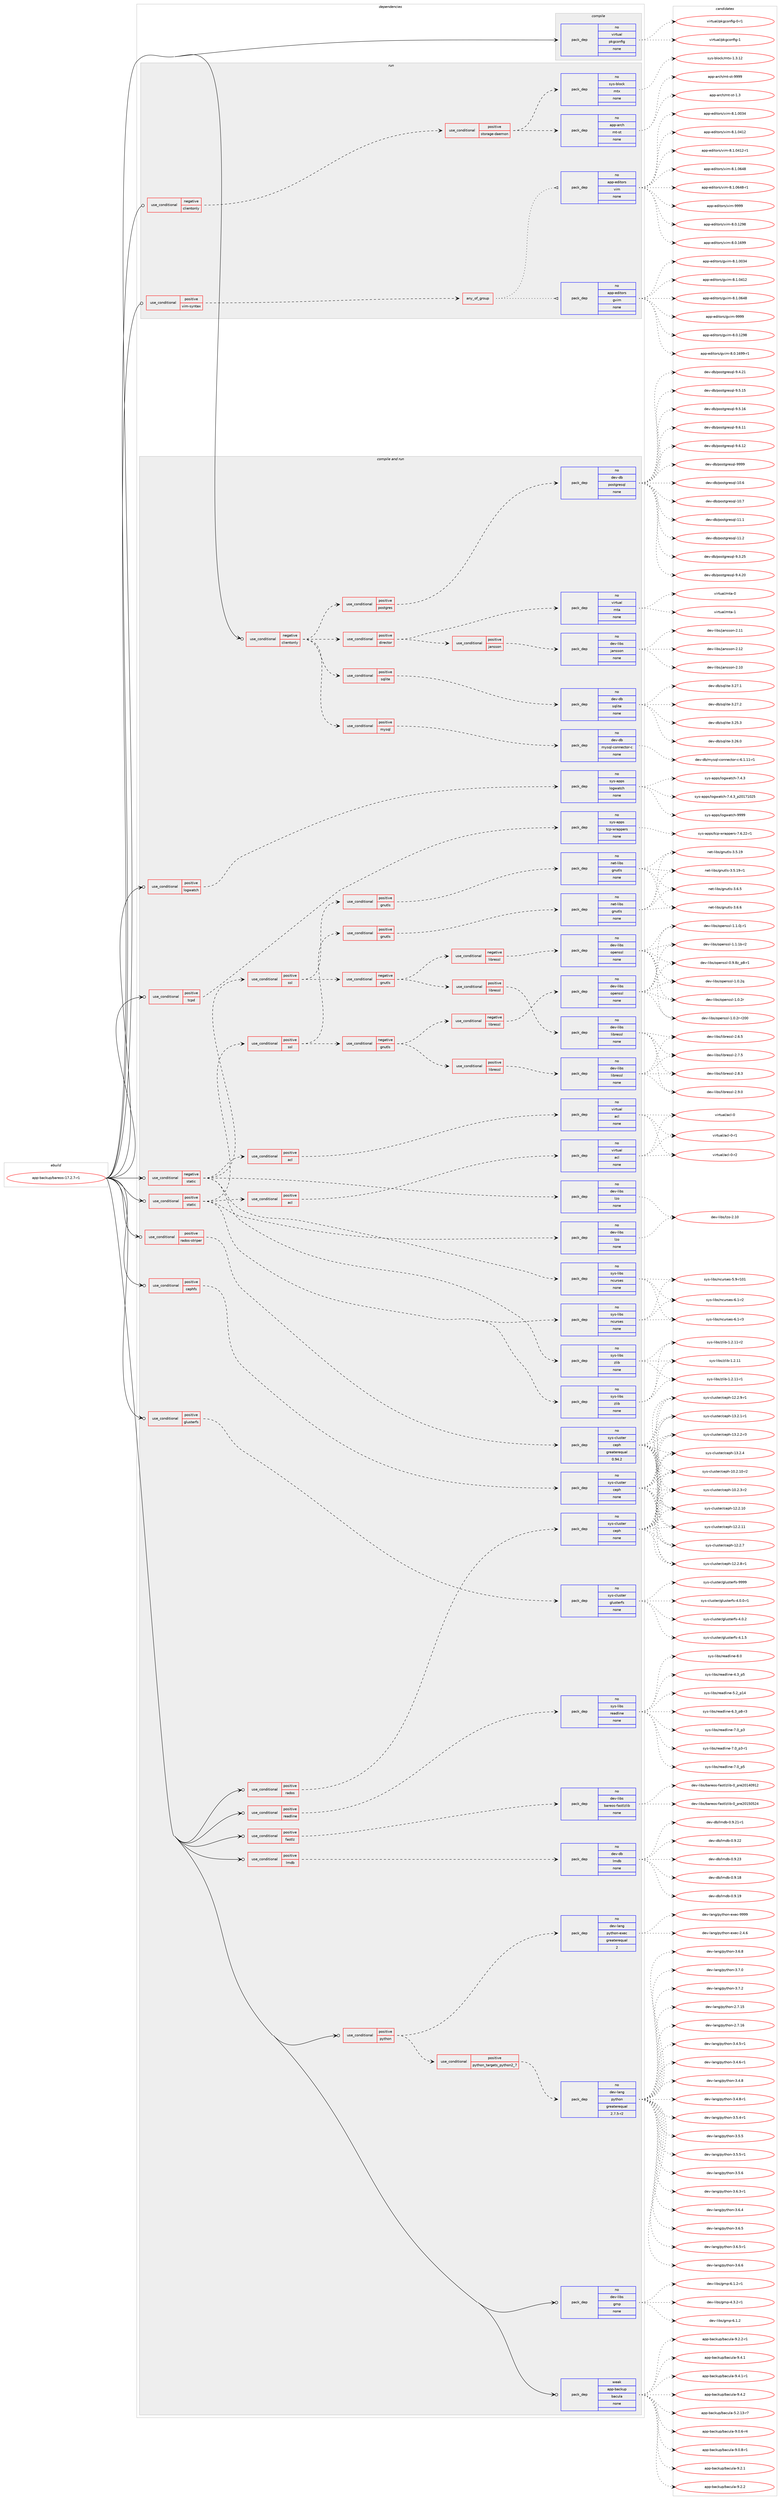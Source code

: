 digraph prolog {

# *************
# Graph options
# *************

newrank=true;
concentrate=true;
compound=true;
graph [rankdir=LR,fontname=Helvetica,fontsize=10,ranksep=1.5];#, ranksep=2.5, nodesep=0.2];
edge  [arrowhead=vee];
node  [fontname=Helvetica,fontsize=10];

# **********
# The ebuild
# **********

subgraph cluster_leftcol {
color=gray;
rank=same;
label=<<i>ebuild</i>>;
id [label="app-backup/bareos-17.2.7-r1", color=red, width=4, href="../app-backup/bareos-17.2.7-r1.svg"];
}

# ****************
# The dependencies
# ****************

subgraph cluster_midcol {
color=gray;
label=<<i>dependencies</i>>;
subgraph cluster_compile {
fillcolor="#eeeeee";
style=filled;
label=<<i>compile</i>>;
subgraph pack906180 {
dependency1273057 [label=<<TABLE BORDER="0" CELLBORDER="1" CELLSPACING="0" CELLPADDING="4" WIDTH="220"><TR><TD ROWSPAN="6" CELLPADDING="30">pack_dep</TD></TR><TR><TD WIDTH="110">no</TD></TR><TR><TD>virtual</TD></TR><TR><TD>pkgconfig</TD></TR><TR><TD>none</TD></TR><TR><TD></TD></TR></TABLE>>, shape=none, color=blue];
}
id:e -> dependency1273057:w [weight=20,style="solid",arrowhead="vee"];
}
subgraph cluster_compileandrun {
fillcolor="#eeeeee";
style=filled;
label=<<i>compile and run</i>>;
subgraph cond347107 {
dependency1273058 [label=<<TABLE BORDER="0" CELLBORDER="1" CELLSPACING="0" CELLPADDING="4"><TR><TD ROWSPAN="3" CELLPADDING="10">use_conditional</TD></TR><TR><TD>negative</TD></TR><TR><TD>clientonly</TD></TR></TABLE>>, shape=none, color=red];
subgraph cond347108 {
dependency1273059 [label=<<TABLE BORDER="0" CELLBORDER="1" CELLSPACING="0" CELLPADDING="4"><TR><TD ROWSPAN="3" CELLPADDING="10">use_conditional</TD></TR><TR><TD>positive</TD></TR><TR><TD>postgres</TD></TR></TABLE>>, shape=none, color=red];
subgraph pack906181 {
dependency1273060 [label=<<TABLE BORDER="0" CELLBORDER="1" CELLSPACING="0" CELLPADDING="4" WIDTH="220"><TR><TD ROWSPAN="6" CELLPADDING="30">pack_dep</TD></TR><TR><TD WIDTH="110">no</TD></TR><TR><TD>dev-db</TD></TR><TR><TD>postgresql</TD></TR><TR><TD>none</TD></TR><TR><TD></TD></TR></TABLE>>, shape=none, color=blue];
}
dependency1273059:e -> dependency1273060:w [weight=20,style="dashed",arrowhead="vee"];
}
dependency1273058:e -> dependency1273059:w [weight=20,style="dashed",arrowhead="vee"];
subgraph cond347109 {
dependency1273061 [label=<<TABLE BORDER="0" CELLBORDER="1" CELLSPACING="0" CELLPADDING="4"><TR><TD ROWSPAN="3" CELLPADDING="10">use_conditional</TD></TR><TR><TD>positive</TD></TR><TR><TD>mysql</TD></TR></TABLE>>, shape=none, color=red];
subgraph pack906182 {
dependency1273062 [label=<<TABLE BORDER="0" CELLBORDER="1" CELLSPACING="0" CELLPADDING="4" WIDTH="220"><TR><TD ROWSPAN="6" CELLPADDING="30">pack_dep</TD></TR><TR><TD WIDTH="110">no</TD></TR><TR><TD>dev-db</TD></TR><TR><TD>mysql-connector-c</TD></TR><TR><TD>none</TD></TR><TR><TD></TD></TR></TABLE>>, shape=none, color=blue];
}
dependency1273061:e -> dependency1273062:w [weight=20,style="dashed",arrowhead="vee"];
}
dependency1273058:e -> dependency1273061:w [weight=20,style="dashed",arrowhead="vee"];
subgraph cond347110 {
dependency1273063 [label=<<TABLE BORDER="0" CELLBORDER="1" CELLSPACING="0" CELLPADDING="4"><TR><TD ROWSPAN="3" CELLPADDING="10">use_conditional</TD></TR><TR><TD>positive</TD></TR><TR><TD>sqlite</TD></TR></TABLE>>, shape=none, color=red];
subgraph pack906183 {
dependency1273064 [label=<<TABLE BORDER="0" CELLBORDER="1" CELLSPACING="0" CELLPADDING="4" WIDTH="220"><TR><TD ROWSPAN="6" CELLPADDING="30">pack_dep</TD></TR><TR><TD WIDTH="110">no</TD></TR><TR><TD>dev-db</TD></TR><TR><TD>sqlite</TD></TR><TR><TD>none</TD></TR><TR><TD></TD></TR></TABLE>>, shape=none, color=blue];
}
dependency1273063:e -> dependency1273064:w [weight=20,style="dashed",arrowhead="vee"];
}
dependency1273058:e -> dependency1273063:w [weight=20,style="dashed",arrowhead="vee"];
subgraph cond347111 {
dependency1273065 [label=<<TABLE BORDER="0" CELLBORDER="1" CELLSPACING="0" CELLPADDING="4"><TR><TD ROWSPAN="3" CELLPADDING="10">use_conditional</TD></TR><TR><TD>positive</TD></TR><TR><TD>director</TD></TR></TABLE>>, shape=none, color=red];
subgraph pack906184 {
dependency1273066 [label=<<TABLE BORDER="0" CELLBORDER="1" CELLSPACING="0" CELLPADDING="4" WIDTH="220"><TR><TD ROWSPAN="6" CELLPADDING="30">pack_dep</TD></TR><TR><TD WIDTH="110">no</TD></TR><TR><TD>virtual</TD></TR><TR><TD>mta</TD></TR><TR><TD>none</TD></TR><TR><TD></TD></TR></TABLE>>, shape=none, color=blue];
}
dependency1273065:e -> dependency1273066:w [weight=20,style="dashed",arrowhead="vee"];
subgraph cond347112 {
dependency1273067 [label=<<TABLE BORDER="0" CELLBORDER="1" CELLSPACING="0" CELLPADDING="4"><TR><TD ROWSPAN="3" CELLPADDING="10">use_conditional</TD></TR><TR><TD>positive</TD></TR><TR><TD>jansson</TD></TR></TABLE>>, shape=none, color=red];
subgraph pack906185 {
dependency1273068 [label=<<TABLE BORDER="0" CELLBORDER="1" CELLSPACING="0" CELLPADDING="4" WIDTH="220"><TR><TD ROWSPAN="6" CELLPADDING="30">pack_dep</TD></TR><TR><TD WIDTH="110">no</TD></TR><TR><TD>dev-libs</TD></TR><TR><TD>jansson</TD></TR><TR><TD>none</TD></TR><TR><TD></TD></TR></TABLE>>, shape=none, color=blue];
}
dependency1273067:e -> dependency1273068:w [weight=20,style="dashed",arrowhead="vee"];
}
dependency1273065:e -> dependency1273067:w [weight=20,style="dashed",arrowhead="vee"];
}
dependency1273058:e -> dependency1273065:w [weight=20,style="dashed",arrowhead="vee"];
}
id:e -> dependency1273058:w [weight=20,style="solid",arrowhead="odotvee"];
subgraph cond347113 {
dependency1273069 [label=<<TABLE BORDER="0" CELLBORDER="1" CELLSPACING="0" CELLPADDING="4"><TR><TD ROWSPAN="3" CELLPADDING="10">use_conditional</TD></TR><TR><TD>negative</TD></TR><TR><TD>static</TD></TR></TABLE>>, shape=none, color=red];
subgraph cond347114 {
dependency1273070 [label=<<TABLE BORDER="0" CELLBORDER="1" CELLSPACING="0" CELLPADDING="4"><TR><TD ROWSPAN="3" CELLPADDING="10">use_conditional</TD></TR><TR><TD>positive</TD></TR><TR><TD>acl</TD></TR></TABLE>>, shape=none, color=red];
subgraph pack906186 {
dependency1273071 [label=<<TABLE BORDER="0" CELLBORDER="1" CELLSPACING="0" CELLPADDING="4" WIDTH="220"><TR><TD ROWSPAN="6" CELLPADDING="30">pack_dep</TD></TR><TR><TD WIDTH="110">no</TD></TR><TR><TD>virtual</TD></TR><TR><TD>acl</TD></TR><TR><TD>none</TD></TR><TR><TD></TD></TR></TABLE>>, shape=none, color=blue];
}
dependency1273070:e -> dependency1273071:w [weight=20,style="dashed",arrowhead="vee"];
}
dependency1273069:e -> dependency1273070:w [weight=20,style="dashed",arrowhead="vee"];
subgraph pack906187 {
dependency1273072 [label=<<TABLE BORDER="0" CELLBORDER="1" CELLSPACING="0" CELLPADDING="4" WIDTH="220"><TR><TD ROWSPAN="6" CELLPADDING="30">pack_dep</TD></TR><TR><TD WIDTH="110">no</TD></TR><TR><TD>dev-libs</TD></TR><TR><TD>lzo</TD></TR><TR><TD>none</TD></TR><TR><TD></TD></TR></TABLE>>, shape=none, color=blue];
}
dependency1273069:e -> dependency1273072:w [weight=20,style="dashed",arrowhead="vee"];
subgraph cond347115 {
dependency1273073 [label=<<TABLE BORDER="0" CELLBORDER="1" CELLSPACING="0" CELLPADDING="4"><TR><TD ROWSPAN="3" CELLPADDING="10">use_conditional</TD></TR><TR><TD>positive</TD></TR><TR><TD>ssl</TD></TR></TABLE>>, shape=none, color=red];
subgraph cond347116 {
dependency1273074 [label=<<TABLE BORDER="0" CELLBORDER="1" CELLSPACING="0" CELLPADDING="4"><TR><TD ROWSPAN="3" CELLPADDING="10">use_conditional</TD></TR><TR><TD>negative</TD></TR><TR><TD>gnutls</TD></TR></TABLE>>, shape=none, color=red];
subgraph cond347117 {
dependency1273075 [label=<<TABLE BORDER="0" CELLBORDER="1" CELLSPACING="0" CELLPADDING="4"><TR><TD ROWSPAN="3" CELLPADDING="10">use_conditional</TD></TR><TR><TD>negative</TD></TR><TR><TD>libressl</TD></TR></TABLE>>, shape=none, color=red];
subgraph pack906188 {
dependency1273076 [label=<<TABLE BORDER="0" CELLBORDER="1" CELLSPACING="0" CELLPADDING="4" WIDTH="220"><TR><TD ROWSPAN="6" CELLPADDING="30">pack_dep</TD></TR><TR><TD WIDTH="110">no</TD></TR><TR><TD>dev-libs</TD></TR><TR><TD>openssl</TD></TR><TR><TD>none</TD></TR><TR><TD></TD></TR></TABLE>>, shape=none, color=blue];
}
dependency1273075:e -> dependency1273076:w [weight=20,style="dashed",arrowhead="vee"];
}
dependency1273074:e -> dependency1273075:w [weight=20,style="dashed",arrowhead="vee"];
subgraph cond347118 {
dependency1273077 [label=<<TABLE BORDER="0" CELLBORDER="1" CELLSPACING="0" CELLPADDING="4"><TR><TD ROWSPAN="3" CELLPADDING="10">use_conditional</TD></TR><TR><TD>positive</TD></TR><TR><TD>libressl</TD></TR></TABLE>>, shape=none, color=red];
subgraph pack906189 {
dependency1273078 [label=<<TABLE BORDER="0" CELLBORDER="1" CELLSPACING="0" CELLPADDING="4" WIDTH="220"><TR><TD ROWSPAN="6" CELLPADDING="30">pack_dep</TD></TR><TR><TD WIDTH="110">no</TD></TR><TR><TD>dev-libs</TD></TR><TR><TD>libressl</TD></TR><TR><TD>none</TD></TR><TR><TD></TD></TR></TABLE>>, shape=none, color=blue];
}
dependency1273077:e -> dependency1273078:w [weight=20,style="dashed",arrowhead="vee"];
}
dependency1273074:e -> dependency1273077:w [weight=20,style="dashed",arrowhead="vee"];
}
dependency1273073:e -> dependency1273074:w [weight=20,style="dashed",arrowhead="vee"];
subgraph cond347119 {
dependency1273079 [label=<<TABLE BORDER="0" CELLBORDER="1" CELLSPACING="0" CELLPADDING="4"><TR><TD ROWSPAN="3" CELLPADDING="10">use_conditional</TD></TR><TR><TD>positive</TD></TR><TR><TD>gnutls</TD></TR></TABLE>>, shape=none, color=red];
subgraph pack906190 {
dependency1273080 [label=<<TABLE BORDER="0" CELLBORDER="1" CELLSPACING="0" CELLPADDING="4" WIDTH="220"><TR><TD ROWSPAN="6" CELLPADDING="30">pack_dep</TD></TR><TR><TD WIDTH="110">no</TD></TR><TR><TD>net-libs</TD></TR><TR><TD>gnutls</TD></TR><TR><TD>none</TD></TR><TR><TD></TD></TR></TABLE>>, shape=none, color=blue];
}
dependency1273079:e -> dependency1273080:w [weight=20,style="dashed",arrowhead="vee"];
}
dependency1273073:e -> dependency1273079:w [weight=20,style="dashed",arrowhead="vee"];
}
dependency1273069:e -> dependency1273073:w [weight=20,style="dashed",arrowhead="vee"];
subgraph pack906191 {
dependency1273081 [label=<<TABLE BORDER="0" CELLBORDER="1" CELLSPACING="0" CELLPADDING="4" WIDTH="220"><TR><TD ROWSPAN="6" CELLPADDING="30">pack_dep</TD></TR><TR><TD WIDTH="110">no</TD></TR><TR><TD>sys-libs</TD></TR><TR><TD>ncurses</TD></TR><TR><TD>none</TD></TR><TR><TD></TD></TR></TABLE>>, shape=none, color=blue];
}
dependency1273069:e -> dependency1273081:w [weight=20,style="dashed",arrowhead="vee"];
subgraph pack906192 {
dependency1273082 [label=<<TABLE BORDER="0" CELLBORDER="1" CELLSPACING="0" CELLPADDING="4" WIDTH="220"><TR><TD ROWSPAN="6" CELLPADDING="30">pack_dep</TD></TR><TR><TD WIDTH="110">no</TD></TR><TR><TD>sys-libs</TD></TR><TR><TD>zlib</TD></TR><TR><TD>none</TD></TR><TR><TD></TD></TR></TABLE>>, shape=none, color=blue];
}
dependency1273069:e -> dependency1273082:w [weight=20,style="dashed",arrowhead="vee"];
}
id:e -> dependency1273069:w [weight=20,style="solid",arrowhead="odotvee"];
subgraph cond347120 {
dependency1273083 [label=<<TABLE BORDER="0" CELLBORDER="1" CELLSPACING="0" CELLPADDING="4"><TR><TD ROWSPAN="3" CELLPADDING="10">use_conditional</TD></TR><TR><TD>positive</TD></TR><TR><TD>cephfs</TD></TR></TABLE>>, shape=none, color=red];
subgraph pack906193 {
dependency1273084 [label=<<TABLE BORDER="0" CELLBORDER="1" CELLSPACING="0" CELLPADDING="4" WIDTH="220"><TR><TD ROWSPAN="6" CELLPADDING="30">pack_dep</TD></TR><TR><TD WIDTH="110">no</TD></TR><TR><TD>sys-cluster</TD></TR><TR><TD>ceph</TD></TR><TR><TD>none</TD></TR><TR><TD></TD></TR></TABLE>>, shape=none, color=blue];
}
dependency1273083:e -> dependency1273084:w [weight=20,style="dashed",arrowhead="vee"];
}
id:e -> dependency1273083:w [weight=20,style="solid",arrowhead="odotvee"];
subgraph cond347121 {
dependency1273085 [label=<<TABLE BORDER="0" CELLBORDER="1" CELLSPACING="0" CELLPADDING="4"><TR><TD ROWSPAN="3" CELLPADDING="10">use_conditional</TD></TR><TR><TD>positive</TD></TR><TR><TD>fastlz</TD></TR></TABLE>>, shape=none, color=red];
subgraph pack906194 {
dependency1273086 [label=<<TABLE BORDER="0" CELLBORDER="1" CELLSPACING="0" CELLPADDING="4" WIDTH="220"><TR><TD ROWSPAN="6" CELLPADDING="30">pack_dep</TD></TR><TR><TD WIDTH="110">no</TD></TR><TR><TD>dev-libs</TD></TR><TR><TD>bareos-fastlzlib</TD></TR><TR><TD>none</TD></TR><TR><TD></TD></TR></TABLE>>, shape=none, color=blue];
}
dependency1273085:e -> dependency1273086:w [weight=20,style="dashed",arrowhead="vee"];
}
id:e -> dependency1273085:w [weight=20,style="solid",arrowhead="odotvee"];
subgraph cond347122 {
dependency1273087 [label=<<TABLE BORDER="0" CELLBORDER="1" CELLSPACING="0" CELLPADDING="4"><TR><TD ROWSPAN="3" CELLPADDING="10">use_conditional</TD></TR><TR><TD>positive</TD></TR><TR><TD>glusterfs</TD></TR></TABLE>>, shape=none, color=red];
subgraph pack906195 {
dependency1273088 [label=<<TABLE BORDER="0" CELLBORDER="1" CELLSPACING="0" CELLPADDING="4" WIDTH="220"><TR><TD ROWSPAN="6" CELLPADDING="30">pack_dep</TD></TR><TR><TD WIDTH="110">no</TD></TR><TR><TD>sys-cluster</TD></TR><TR><TD>glusterfs</TD></TR><TR><TD>none</TD></TR><TR><TD></TD></TR></TABLE>>, shape=none, color=blue];
}
dependency1273087:e -> dependency1273088:w [weight=20,style="dashed",arrowhead="vee"];
}
id:e -> dependency1273087:w [weight=20,style="solid",arrowhead="odotvee"];
subgraph cond347123 {
dependency1273089 [label=<<TABLE BORDER="0" CELLBORDER="1" CELLSPACING="0" CELLPADDING="4"><TR><TD ROWSPAN="3" CELLPADDING="10">use_conditional</TD></TR><TR><TD>positive</TD></TR><TR><TD>lmdb</TD></TR></TABLE>>, shape=none, color=red];
subgraph pack906196 {
dependency1273090 [label=<<TABLE BORDER="0" CELLBORDER="1" CELLSPACING="0" CELLPADDING="4" WIDTH="220"><TR><TD ROWSPAN="6" CELLPADDING="30">pack_dep</TD></TR><TR><TD WIDTH="110">no</TD></TR><TR><TD>dev-db</TD></TR><TR><TD>lmdb</TD></TR><TR><TD>none</TD></TR><TR><TD></TD></TR></TABLE>>, shape=none, color=blue];
}
dependency1273089:e -> dependency1273090:w [weight=20,style="dashed",arrowhead="vee"];
}
id:e -> dependency1273089:w [weight=20,style="solid",arrowhead="odotvee"];
subgraph cond347124 {
dependency1273091 [label=<<TABLE BORDER="0" CELLBORDER="1" CELLSPACING="0" CELLPADDING="4"><TR><TD ROWSPAN="3" CELLPADDING="10">use_conditional</TD></TR><TR><TD>positive</TD></TR><TR><TD>logwatch</TD></TR></TABLE>>, shape=none, color=red];
subgraph pack906197 {
dependency1273092 [label=<<TABLE BORDER="0" CELLBORDER="1" CELLSPACING="0" CELLPADDING="4" WIDTH="220"><TR><TD ROWSPAN="6" CELLPADDING="30">pack_dep</TD></TR><TR><TD WIDTH="110">no</TD></TR><TR><TD>sys-apps</TD></TR><TR><TD>logwatch</TD></TR><TR><TD>none</TD></TR><TR><TD></TD></TR></TABLE>>, shape=none, color=blue];
}
dependency1273091:e -> dependency1273092:w [weight=20,style="dashed",arrowhead="vee"];
}
id:e -> dependency1273091:w [weight=20,style="solid",arrowhead="odotvee"];
subgraph cond347125 {
dependency1273093 [label=<<TABLE BORDER="0" CELLBORDER="1" CELLSPACING="0" CELLPADDING="4"><TR><TD ROWSPAN="3" CELLPADDING="10">use_conditional</TD></TR><TR><TD>positive</TD></TR><TR><TD>python</TD></TR></TABLE>>, shape=none, color=red];
subgraph cond347126 {
dependency1273094 [label=<<TABLE BORDER="0" CELLBORDER="1" CELLSPACING="0" CELLPADDING="4"><TR><TD ROWSPAN="3" CELLPADDING="10">use_conditional</TD></TR><TR><TD>positive</TD></TR><TR><TD>python_targets_python2_7</TD></TR></TABLE>>, shape=none, color=red];
subgraph pack906198 {
dependency1273095 [label=<<TABLE BORDER="0" CELLBORDER="1" CELLSPACING="0" CELLPADDING="4" WIDTH="220"><TR><TD ROWSPAN="6" CELLPADDING="30">pack_dep</TD></TR><TR><TD WIDTH="110">no</TD></TR><TR><TD>dev-lang</TD></TR><TR><TD>python</TD></TR><TR><TD>greaterequal</TD></TR><TR><TD>2.7.5-r2</TD></TR></TABLE>>, shape=none, color=blue];
}
dependency1273094:e -> dependency1273095:w [weight=20,style="dashed",arrowhead="vee"];
}
dependency1273093:e -> dependency1273094:w [weight=20,style="dashed",arrowhead="vee"];
subgraph pack906199 {
dependency1273096 [label=<<TABLE BORDER="0" CELLBORDER="1" CELLSPACING="0" CELLPADDING="4" WIDTH="220"><TR><TD ROWSPAN="6" CELLPADDING="30">pack_dep</TD></TR><TR><TD WIDTH="110">no</TD></TR><TR><TD>dev-lang</TD></TR><TR><TD>python-exec</TD></TR><TR><TD>greaterequal</TD></TR><TR><TD>2</TD></TR></TABLE>>, shape=none, color=blue];
}
dependency1273093:e -> dependency1273096:w [weight=20,style="dashed",arrowhead="vee"];
}
id:e -> dependency1273093:w [weight=20,style="solid",arrowhead="odotvee"];
subgraph cond347127 {
dependency1273097 [label=<<TABLE BORDER="0" CELLBORDER="1" CELLSPACING="0" CELLPADDING="4"><TR><TD ROWSPAN="3" CELLPADDING="10">use_conditional</TD></TR><TR><TD>positive</TD></TR><TR><TD>rados</TD></TR></TABLE>>, shape=none, color=red];
subgraph pack906200 {
dependency1273098 [label=<<TABLE BORDER="0" CELLBORDER="1" CELLSPACING="0" CELLPADDING="4" WIDTH="220"><TR><TD ROWSPAN="6" CELLPADDING="30">pack_dep</TD></TR><TR><TD WIDTH="110">no</TD></TR><TR><TD>sys-cluster</TD></TR><TR><TD>ceph</TD></TR><TR><TD>none</TD></TR><TR><TD></TD></TR></TABLE>>, shape=none, color=blue];
}
dependency1273097:e -> dependency1273098:w [weight=20,style="dashed",arrowhead="vee"];
}
id:e -> dependency1273097:w [weight=20,style="solid",arrowhead="odotvee"];
subgraph cond347128 {
dependency1273099 [label=<<TABLE BORDER="0" CELLBORDER="1" CELLSPACING="0" CELLPADDING="4"><TR><TD ROWSPAN="3" CELLPADDING="10">use_conditional</TD></TR><TR><TD>positive</TD></TR><TR><TD>rados-striper</TD></TR></TABLE>>, shape=none, color=red];
subgraph pack906201 {
dependency1273100 [label=<<TABLE BORDER="0" CELLBORDER="1" CELLSPACING="0" CELLPADDING="4" WIDTH="220"><TR><TD ROWSPAN="6" CELLPADDING="30">pack_dep</TD></TR><TR><TD WIDTH="110">no</TD></TR><TR><TD>sys-cluster</TD></TR><TR><TD>ceph</TD></TR><TR><TD>greaterequal</TD></TR><TR><TD>0.94.2</TD></TR></TABLE>>, shape=none, color=blue];
}
dependency1273099:e -> dependency1273100:w [weight=20,style="dashed",arrowhead="vee"];
}
id:e -> dependency1273099:w [weight=20,style="solid",arrowhead="odotvee"];
subgraph cond347129 {
dependency1273101 [label=<<TABLE BORDER="0" CELLBORDER="1" CELLSPACING="0" CELLPADDING="4"><TR><TD ROWSPAN="3" CELLPADDING="10">use_conditional</TD></TR><TR><TD>positive</TD></TR><TR><TD>readline</TD></TR></TABLE>>, shape=none, color=red];
subgraph pack906202 {
dependency1273102 [label=<<TABLE BORDER="0" CELLBORDER="1" CELLSPACING="0" CELLPADDING="4" WIDTH="220"><TR><TD ROWSPAN="6" CELLPADDING="30">pack_dep</TD></TR><TR><TD WIDTH="110">no</TD></TR><TR><TD>sys-libs</TD></TR><TR><TD>readline</TD></TR><TR><TD>none</TD></TR><TR><TD></TD></TR></TABLE>>, shape=none, color=blue];
}
dependency1273101:e -> dependency1273102:w [weight=20,style="dashed",arrowhead="vee"];
}
id:e -> dependency1273101:w [weight=20,style="solid",arrowhead="odotvee"];
subgraph cond347130 {
dependency1273103 [label=<<TABLE BORDER="0" CELLBORDER="1" CELLSPACING="0" CELLPADDING="4"><TR><TD ROWSPAN="3" CELLPADDING="10">use_conditional</TD></TR><TR><TD>positive</TD></TR><TR><TD>static</TD></TR></TABLE>>, shape=none, color=red];
subgraph cond347131 {
dependency1273104 [label=<<TABLE BORDER="0" CELLBORDER="1" CELLSPACING="0" CELLPADDING="4"><TR><TD ROWSPAN="3" CELLPADDING="10">use_conditional</TD></TR><TR><TD>positive</TD></TR><TR><TD>acl</TD></TR></TABLE>>, shape=none, color=red];
subgraph pack906203 {
dependency1273105 [label=<<TABLE BORDER="0" CELLBORDER="1" CELLSPACING="0" CELLPADDING="4" WIDTH="220"><TR><TD ROWSPAN="6" CELLPADDING="30">pack_dep</TD></TR><TR><TD WIDTH="110">no</TD></TR><TR><TD>virtual</TD></TR><TR><TD>acl</TD></TR><TR><TD>none</TD></TR><TR><TD></TD></TR></TABLE>>, shape=none, color=blue];
}
dependency1273104:e -> dependency1273105:w [weight=20,style="dashed",arrowhead="vee"];
}
dependency1273103:e -> dependency1273104:w [weight=20,style="dashed",arrowhead="vee"];
subgraph pack906204 {
dependency1273106 [label=<<TABLE BORDER="0" CELLBORDER="1" CELLSPACING="0" CELLPADDING="4" WIDTH="220"><TR><TD ROWSPAN="6" CELLPADDING="30">pack_dep</TD></TR><TR><TD WIDTH="110">no</TD></TR><TR><TD>sys-libs</TD></TR><TR><TD>zlib</TD></TR><TR><TD>none</TD></TR><TR><TD></TD></TR></TABLE>>, shape=none, color=blue];
}
dependency1273103:e -> dependency1273106:w [weight=20,style="dashed",arrowhead="vee"];
subgraph pack906205 {
dependency1273107 [label=<<TABLE BORDER="0" CELLBORDER="1" CELLSPACING="0" CELLPADDING="4" WIDTH="220"><TR><TD ROWSPAN="6" CELLPADDING="30">pack_dep</TD></TR><TR><TD WIDTH="110">no</TD></TR><TR><TD>dev-libs</TD></TR><TR><TD>lzo</TD></TR><TR><TD>none</TD></TR><TR><TD></TD></TR></TABLE>>, shape=none, color=blue];
}
dependency1273103:e -> dependency1273107:w [weight=20,style="dashed",arrowhead="vee"];
subgraph pack906206 {
dependency1273108 [label=<<TABLE BORDER="0" CELLBORDER="1" CELLSPACING="0" CELLPADDING="4" WIDTH="220"><TR><TD ROWSPAN="6" CELLPADDING="30">pack_dep</TD></TR><TR><TD WIDTH="110">no</TD></TR><TR><TD>sys-libs</TD></TR><TR><TD>ncurses</TD></TR><TR><TD>none</TD></TR><TR><TD></TD></TR></TABLE>>, shape=none, color=blue];
}
dependency1273103:e -> dependency1273108:w [weight=20,style="dashed",arrowhead="vee"];
subgraph cond347132 {
dependency1273109 [label=<<TABLE BORDER="0" CELLBORDER="1" CELLSPACING="0" CELLPADDING="4"><TR><TD ROWSPAN="3" CELLPADDING="10">use_conditional</TD></TR><TR><TD>positive</TD></TR><TR><TD>ssl</TD></TR></TABLE>>, shape=none, color=red];
subgraph cond347133 {
dependency1273110 [label=<<TABLE BORDER="0" CELLBORDER="1" CELLSPACING="0" CELLPADDING="4"><TR><TD ROWSPAN="3" CELLPADDING="10">use_conditional</TD></TR><TR><TD>negative</TD></TR><TR><TD>gnutls</TD></TR></TABLE>>, shape=none, color=red];
subgraph cond347134 {
dependency1273111 [label=<<TABLE BORDER="0" CELLBORDER="1" CELLSPACING="0" CELLPADDING="4"><TR><TD ROWSPAN="3" CELLPADDING="10">use_conditional</TD></TR><TR><TD>negative</TD></TR><TR><TD>libressl</TD></TR></TABLE>>, shape=none, color=red];
subgraph pack906207 {
dependency1273112 [label=<<TABLE BORDER="0" CELLBORDER="1" CELLSPACING="0" CELLPADDING="4" WIDTH="220"><TR><TD ROWSPAN="6" CELLPADDING="30">pack_dep</TD></TR><TR><TD WIDTH="110">no</TD></TR><TR><TD>dev-libs</TD></TR><TR><TD>openssl</TD></TR><TR><TD>none</TD></TR><TR><TD></TD></TR></TABLE>>, shape=none, color=blue];
}
dependency1273111:e -> dependency1273112:w [weight=20,style="dashed",arrowhead="vee"];
}
dependency1273110:e -> dependency1273111:w [weight=20,style="dashed",arrowhead="vee"];
subgraph cond347135 {
dependency1273113 [label=<<TABLE BORDER="0" CELLBORDER="1" CELLSPACING="0" CELLPADDING="4"><TR><TD ROWSPAN="3" CELLPADDING="10">use_conditional</TD></TR><TR><TD>positive</TD></TR><TR><TD>libressl</TD></TR></TABLE>>, shape=none, color=red];
subgraph pack906208 {
dependency1273114 [label=<<TABLE BORDER="0" CELLBORDER="1" CELLSPACING="0" CELLPADDING="4" WIDTH="220"><TR><TD ROWSPAN="6" CELLPADDING="30">pack_dep</TD></TR><TR><TD WIDTH="110">no</TD></TR><TR><TD>dev-libs</TD></TR><TR><TD>libressl</TD></TR><TR><TD>none</TD></TR><TR><TD></TD></TR></TABLE>>, shape=none, color=blue];
}
dependency1273113:e -> dependency1273114:w [weight=20,style="dashed",arrowhead="vee"];
}
dependency1273110:e -> dependency1273113:w [weight=20,style="dashed",arrowhead="vee"];
}
dependency1273109:e -> dependency1273110:w [weight=20,style="dashed",arrowhead="vee"];
subgraph cond347136 {
dependency1273115 [label=<<TABLE BORDER="0" CELLBORDER="1" CELLSPACING="0" CELLPADDING="4"><TR><TD ROWSPAN="3" CELLPADDING="10">use_conditional</TD></TR><TR><TD>positive</TD></TR><TR><TD>gnutls</TD></TR></TABLE>>, shape=none, color=red];
subgraph pack906209 {
dependency1273116 [label=<<TABLE BORDER="0" CELLBORDER="1" CELLSPACING="0" CELLPADDING="4" WIDTH="220"><TR><TD ROWSPAN="6" CELLPADDING="30">pack_dep</TD></TR><TR><TD WIDTH="110">no</TD></TR><TR><TD>net-libs</TD></TR><TR><TD>gnutls</TD></TR><TR><TD>none</TD></TR><TR><TD></TD></TR></TABLE>>, shape=none, color=blue];
}
dependency1273115:e -> dependency1273116:w [weight=20,style="dashed",arrowhead="vee"];
}
dependency1273109:e -> dependency1273115:w [weight=20,style="dashed",arrowhead="vee"];
}
dependency1273103:e -> dependency1273109:w [weight=20,style="dashed",arrowhead="vee"];
}
id:e -> dependency1273103:w [weight=20,style="solid",arrowhead="odotvee"];
subgraph cond347137 {
dependency1273117 [label=<<TABLE BORDER="0" CELLBORDER="1" CELLSPACING="0" CELLPADDING="4"><TR><TD ROWSPAN="3" CELLPADDING="10">use_conditional</TD></TR><TR><TD>positive</TD></TR><TR><TD>tcpd</TD></TR></TABLE>>, shape=none, color=red];
subgraph pack906210 {
dependency1273118 [label=<<TABLE BORDER="0" CELLBORDER="1" CELLSPACING="0" CELLPADDING="4" WIDTH="220"><TR><TD ROWSPAN="6" CELLPADDING="30">pack_dep</TD></TR><TR><TD WIDTH="110">no</TD></TR><TR><TD>sys-apps</TD></TR><TR><TD>tcp-wrappers</TD></TR><TR><TD>none</TD></TR><TR><TD></TD></TR></TABLE>>, shape=none, color=blue];
}
dependency1273117:e -> dependency1273118:w [weight=20,style="dashed",arrowhead="vee"];
}
id:e -> dependency1273117:w [weight=20,style="solid",arrowhead="odotvee"];
subgraph pack906211 {
dependency1273119 [label=<<TABLE BORDER="0" CELLBORDER="1" CELLSPACING="0" CELLPADDING="4" WIDTH="220"><TR><TD ROWSPAN="6" CELLPADDING="30">pack_dep</TD></TR><TR><TD WIDTH="110">no</TD></TR><TR><TD>dev-libs</TD></TR><TR><TD>gmp</TD></TR><TR><TD>none</TD></TR><TR><TD></TD></TR></TABLE>>, shape=none, color=blue];
}
id:e -> dependency1273119:w [weight=20,style="solid",arrowhead="odotvee"];
subgraph pack906212 {
dependency1273120 [label=<<TABLE BORDER="0" CELLBORDER="1" CELLSPACING="0" CELLPADDING="4" WIDTH="220"><TR><TD ROWSPAN="6" CELLPADDING="30">pack_dep</TD></TR><TR><TD WIDTH="110">weak</TD></TR><TR><TD>app-backup</TD></TR><TR><TD>bacula</TD></TR><TR><TD>none</TD></TR><TR><TD></TD></TR></TABLE>>, shape=none, color=blue];
}
id:e -> dependency1273120:w [weight=20,style="solid",arrowhead="odotvee"];
}
subgraph cluster_run {
fillcolor="#eeeeee";
style=filled;
label=<<i>run</i>>;
subgraph cond347138 {
dependency1273121 [label=<<TABLE BORDER="0" CELLBORDER="1" CELLSPACING="0" CELLPADDING="4"><TR><TD ROWSPAN="3" CELLPADDING="10">use_conditional</TD></TR><TR><TD>negative</TD></TR><TR><TD>clientonly</TD></TR></TABLE>>, shape=none, color=red];
subgraph cond347139 {
dependency1273122 [label=<<TABLE BORDER="0" CELLBORDER="1" CELLSPACING="0" CELLPADDING="4"><TR><TD ROWSPAN="3" CELLPADDING="10">use_conditional</TD></TR><TR><TD>positive</TD></TR><TR><TD>storage-daemon</TD></TR></TABLE>>, shape=none, color=red];
subgraph pack906213 {
dependency1273123 [label=<<TABLE BORDER="0" CELLBORDER="1" CELLSPACING="0" CELLPADDING="4" WIDTH="220"><TR><TD ROWSPAN="6" CELLPADDING="30">pack_dep</TD></TR><TR><TD WIDTH="110">no</TD></TR><TR><TD>sys-block</TD></TR><TR><TD>mtx</TD></TR><TR><TD>none</TD></TR><TR><TD></TD></TR></TABLE>>, shape=none, color=blue];
}
dependency1273122:e -> dependency1273123:w [weight=20,style="dashed",arrowhead="vee"];
subgraph pack906214 {
dependency1273124 [label=<<TABLE BORDER="0" CELLBORDER="1" CELLSPACING="0" CELLPADDING="4" WIDTH="220"><TR><TD ROWSPAN="6" CELLPADDING="30">pack_dep</TD></TR><TR><TD WIDTH="110">no</TD></TR><TR><TD>app-arch</TD></TR><TR><TD>mt-st</TD></TR><TR><TD>none</TD></TR><TR><TD></TD></TR></TABLE>>, shape=none, color=blue];
}
dependency1273122:e -> dependency1273124:w [weight=20,style="dashed",arrowhead="vee"];
}
dependency1273121:e -> dependency1273122:w [weight=20,style="dashed",arrowhead="vee"];
}
id:e -> dependency1273121:w [weight=20,style="solid",arrowhead="odot"];
subgraph cond347140 {
dependency1273125 [label=<<TABLE BORDER="0" CELLBORDER="1" CELLSPACING="0" CELLPADDING="4"><TR><TD ROWSPAN="3" CELLPADDING="10">use_conditional</TD></TR><TR><TD>positive</TD></TR><TR><TD>vim-syntax</TD></TR></TABLE>>, shape=none, color=red];
subgraph any19249 {
dependency1273126 [label=<<TABLE BORDER="0" CELLBORDER="1" CELLSPACING="0" CELLPADDING="4"><TR><TD CELLPADDING="10">any_of_group</TD></TR></TABLE>>, shape=none, color=red];subgraph pack906215 {
dependency1273127 [label=<<TABLE BORDER="0" CELLBORDER="1" CELLSPACING="0" CELLPADDING="4" WIDTH="220"><TR><TD ROWSPAN="6" CELLPADDING="30">pack_dep</TD></TR><TR><TD WIDTH="110">no</TD></TR><TR><TD>app-editors</TD></TR><TR><TD>vim</TD></TR><TR><TD>none</TD></TR><TR><TD></TD></TR></TABLE>>, shape=none, color=blue];
}
dependency1273126:e -> dependency1273127:w [weight=20,style="dotted",arrowhead="oinv"];
subgraph pack906216 {
dependency1273128 [label=<<TABLE BORDER="0" CELLBORDER="1" CELLSPACING="0" CELLPADDING="4" WIDTH="220"><TR><TD ROWSPAN="6" CELLPADDING="30">pack_dep</TD></TR><TR><TD WIDTH="110">no</TD></TR><TR><TD>app-editors</TD></TR><TR><TD>gvim</TD></TR><TR><TD>none</TD></TR><TR><TD></TD></TR></TABLE>>, shape=none, color=blue];
}
dependency1273126:e -> dependency1273128:w [weight=20,style="dotted",arrowhead="oinv"];
}
dependency1273125:e -> dependency1273126:w [weight=20,style="dashed",arrowhead="vee"];
}
id:e -> dependency1273125:w [weight=20,style="solid",arrowhead="odot"];
}
}

# **************
# The candidates
# **************

subgraph cluster_choices {
rank=same;
color=gray;
label=<<i>candidates</i>>;

subgraph choice906180 {
color=black;
nodesep=1;
choice11810511411611797108471121071039911111010210510345484511449 [label="virtual/pkgconfig-0-r1", color=red, width=4,href="../virtual/pkgconfig-0-r1.svg"];
choice1181051141161179710847112107103991111101021051034549 [label="virtual/pkgconfig-1", color=red, width=4,href="../virtual/pkgconfig-1.svg"];
dependency1273057:e -> choice11810511411611797108471121071039911111010210510345484511449:w [style=dotted,weight="100"];
dependency1273057:e -> choice1181051141161179710847112107103991111101021051034549:w [style=dotted,weight="100"];
}
subgraph choice906181 {
color=black;
nodesep=1;
choice1001011184510098471121111151161031141011151131084549484654 [label="dev-db/postgresql-10.6", color=red, width=4,href="../dev-db/postgresql-10.6.svg"];
choice1001011184510098471121111151161031141011151131084549484655 [label="dev-db/postgresql-10.7", color=red, width=4,href="../dev-db/postgresql-10.7.svg"];
choice1001011184510098471121111151161031141011151131084549494649 [label="dev-db/postgresql-11.1", color=red, width=4,href="../dev-db/postgresql-11.1.svg"];
choice1001011184510098471121111151161031141011151131084549494650 [label="dev-db/postgresql-11.2", color=red, width=4,href="../dev-db/postgresql-11.2.svg"];
choice10010111845100984711211111511610311410111511310845574651465053 [label="dev-db/postgresql-9.3.25", color=red, width=4,href="../dev-db/postgresql-9.3.25.svg"];
choice10010111845100984711211111511610311410111511310845574652465048 [label="dev-db/postgresql-9.4.20", color=red, width=4,href="../dev-db/postgresql-9.4.20.svg"];
choice10010111845100984711211111511610311410111511310845574652465049 [label="dev-db/postgresql-9.4.21", color=red, width=4,href="../dev-db/postgresql-9.4.21.svg"];
choice10010111845100984711211111511610311410111511310845574653464953 [label="dev-db/postgresql-9.5.15", color=red, width=4,href="../dev-db/postgresql-9.5.15.svg"];
choice10010111845100984711211111511610311410111511310845574653464954 [label="dev-db/postgresql-9.5.16", color=red, width=4,href="../dev-db/postgresql-9.5.16.svg"];
choice10010111845100984711211111511610311410111511310845574654464949 [label="dev-db/postgresql-9.6.11", color=red, width=4,href="../dev-db/postgresql-9.6.11.svg"];
choice10010111845100984711211111511610311410111511310845574654464950 [label="dev-db/postgresql-9.6.12", color=red, width=4,href="../dev-db/postgresql-9.6.12.svg"];
choice1001011184510098471121111151161031141011151131084557575757 [label="dev-db/postgresql-9999", color=red, width=4,href="../dev-db/postgresql-9999.svg"];
dependency1273060:e -> choice1001011184510098471121111151161031141011151131084549484654:w [style=dotted,weight="100"];
dependency1273060:e -> choice1001011184510098471121111151161031141011151131084549484655:w [style=dotted,weight="100"];
dependency1273060:e -> choice1001011184510098471121111151161031141011151131084549494649:w [style=dotted,weight="100"];
dependency1273060:e -> choice1001011184510098471121111151161031141011151131084549494650:w [style=dotted,weight="100"];
dependency1273060:e -> choice10010111845100984711211111511610311410111511310845574651465053:w [style=dotted,weight="100"];
dependency1273060:e -> choice10010111845100984711211111511610311410111511310845574652465048:w [style=dotted,weight="100"];
dependency1273060:e -> choice10010111845100984711211111511610311410111511310845574652465049:w [style=dotted,weight="100"];
dependency1273060:e -> choice10010111845100984711211111511610311410111511310845574653464953:w [style=dotted,weight="100"];
dependency1273060:e -> choice10010111845100984711211111511610311410111511310845574653464954:w [style=dotted,weight="100"];
dependency1273060:e -> choice10010111845100984711211111511610311410111511310845574654464949:w [style=dotted,weight="100"];
dependency1273060:e -> choice10010111845100984711211111511610311410111511310845574654464950:w [style=dotted,weight="100"];
dependency1273060:e -> choice1001011184510098471121111151161031141011151131084557575757:w [style=dotted,weight="100"];
}
subgraph choice906182 {
color=black;
nodesep=1;
choice1001011184510098471091211151131084599111110110101991161111144599455446494649494511449 [label="dev-db/mysql-connector-c-6.1.11-r1", color=red, width=4,href="../dev-db/mysql-connector-c-6.1.11-r1.svg"];
dependency1273062:e -> choice1001011184510098471091211151131084599111110110101991161111144599455446494649494511449:w [style=dotted,weight="100"];
}
subgraph choice906183 {
color=black;
nodesep=1;
choice10010111845100984711511310810511610145514650534651 [label="dev-db/sqlite-3.25.3", color=red, width=4,href="../dev-db/sqlite-3.25.3.svg"];
choice10010111845100984711511310810511610145514650544648 [label="dev-db/sqlite-3.26.0", color=red, width=4,href="../dev-db/sqlite-3.26.0.svg"];
choice10010111845100984711511310810511610145514650554649 [label="dev-db/sqlite-3.27.1", color=red, width=4,href="../dev-db/sqlite-3.27.1.svg"];
choice10010111845100984711511310810511610145514650554650 [label="dev-db/sqlite-3.27.2", color=red, width=4,href="../dev-db/sqlite-3.27.2.svg"];
dependency1273064:e -> choice10010111845100984711511310810511610145514650534651:w [style=dotted,weight="100"];
dependency1273064:e -> choice10010111845100984711511310810511610145514650544648:w [style=dotted,weight="100"];
dependency1273064:e -> choice10010111845100984711511310810511610145514650554649:w [style=dotted,weight="100"];
dependency1273064:e -> choice10010111845100984711511310810511610145514650554650:w [style=dotted,weight="100"];
}
subgraph choice906184 {
color=black;
nodesep=1;
choice1181051141161179710847109116974548 [label="virtual/mta-0", color=red, width=4,href="../virtual/mta-0.svg"];
choice1181051141161179710847109116974549 [label="virtual/mta-1", color=red, width=4,href="../virtual/mta-1.svg"];
dependency1273066:e -> choice1181051141161179710847109116974548:w [style=dotted,weight="100"];
dependency1273066:e -> choice1181051141161179710847109116974549:w [style=dotted,weight="100"];
}
subgraph choice906185 {
color=black;
nodesep=1;
choice100101118451081059811547106971101151151111104550464948 [label="dev-libs/jansson-2.10", color=red, width=4,href="../dev-libs/jansson-2.10.svg"];
choice100101118451081059811547106971101151151111104550464949 [label="dev-libs/jansson-2.11", color=red, width=4,href="../dev-libs/jansson-2.11.svg"];
choice100101118451081059811547106971101151151111104550464950 [label="dev-libs/jansson-2.12", color=red, width=4,href="../dev-libs/jansson-2.12.svg"];
dependency1273068:e -> choice100101118451081059811547106971101151151111104550464948:w [style=dotted,weight="100"];
dependency1273068:e -> choice100101118451081059811547106971101151151111104550464949:w [style=dotted,weight="100"];
dependency1273068:e -> choice100101118451081059811547106971101151151111104550464950:w [style=dotted,weight="100"];
}
subgraph choice906186 {
color=black;
nodesep=1;
choice118105114116117971084797991084548 [label="virtual/acl-0", color=red, width=4,href="../virtual/acl-0.svg"];
choice1181051141161179710847979910845484511449 [label="virtual/acl-0-r1", color=red, width=4,href="../virtual/acl-0-r1.svg"];
choice1181051141161179710847979910845484511450 [label="virtual/acl-0-r2", color=red, width=4,href="../virtual/acl-0-r2.svg"];
dependency1273071:e -> choice118105114116117971084797991084548:w [style=dotted,weight="100"];
dependency1273071:e -> choice1181051141161179710847979910845484511449:w [style=dotted,weight="100"];
dependency1273071:e -> choice1181051141161179710847979910845484511450:w [style=dotted,weight="100"];
}
subgraph choice906187 {
color=black;
nodesep=1;
choice1001011184510810598115471081221114550464948 [label="dev-libs/lzo-2.10", color=red, width=4,href="../dev-libs/lzo-2.10.svg"];
dependency1273072:e -> choice1001011184510810598115471081221114550464948:w [style=dotted,weight="100"];
}
subgraph choice906188 {
color=black;
nodesep=1;
choice10010111845108105981154711111210111011511510845484657465612295112564511449 [label="dev-libs/openssl-0.9.8z_p8-r1", color=red, width=4,href="../dev-libs/openssl-0.9.8z_p8-r1.svg"];
choice100101118451081059811547111112101110115115108454946484650113 [label="dev-libs/openssl-1.0.2q", color=red, width=4,href="../dev-libs/openssl-1.0.2q.svg"];
choice100101118451081059811547111112101110115115108454946484650114 [label="dev-libs/openssl-1.0.2r", color=red, width=4,href="../dev-libs/openssl-1.0.2r.svg"];
choice10010111845108105981154711111210111011511510845494648465011445114504848 [label="dev-libs/openssl-1.0.2r-r200", color=red, width=4,href="../dev-libs/openssl-1.0.2r-r200.svg"];
choice1001011184510810598115471111121011101151151084549464946481064511449 [label="dev-libs/openssl-1.1.0j-r1", color=red, width=4,href="../dev-libs/openssl-1.1.0j-r1.svg"];
choice100101118451081059811547111112101110115115108454946494649984511450 [label="dev-libs/openssl-1.1.1b-r2", color=red, width=4,href="../dev-libs/openssl-1.1.1b-r2.svg"];
dependency1273076:e -> choice10010111845108105981154711111210111011511510845484657465612295112564511449:w [style=dotted,weight="100"];
dependency1273076:e -> choice100101118451081059811547111112101110115115108454946484650113:w [style=dotted,weight="100"];
dependency1273076:e -> choice100101118451081059811547111112101110115115108454946484650114:w [style=dotted,weight="100"];
dependency1273076:e -> choice10010111845108105981154711111210111011511510845494648465011445114504848:w [style=dotted,weight="100"];
dependency1273076:e -> choice1001011184510810598115471111121011101151151084549464946481064511449:w [style=dotted,weight="100"];
dependency1273076:e -> choice100101118451081059811547111112101110115115108454946494649984511450:w [style=dotted,weight="100"];
}
subgraph choice906189 {
color=black;
nodesep=1;
choice10010111845108105981154710810598114101115115108455046544653 [label="dev-libs/libressl-2.6.5", color=red, width=4,href="../dev-libs/libressl-2.6.5.svg"];
choice10010111845108105981154710810598114101115115108455046554653 [label="dev-libs/libressl-2.7.5", color=red, width=4,href="../dev-libs/libressl-2.7.5.svg"];
choice10010111845108105981154710810598114101115115108455046564651 [label="dev-libs/libressl-2.8.3", color=red, width=4,href="../dev-libs/libressl-2.8.3.svg"];
choice10010111845108105981154710810598114101115115108455046574648 [label="dev-libs/libressl-2.9.0", color=red, width=4,href="../dev-libs/libressl-2.9.0.svg"];
dependency1273078:e -> choice10010111845108105981154710810598114101115115108455046544653:w [style=dotted,weight="100"];
dependency1273078:e -> choice10010111845108105981154710810598114101115115108455046554653:w [style=dotted,weight="100"];
dependency1273078:e -> choice10010111845108105981154710810598114101115115108455046564651:w [style=dotted,weight="100"];
dependency1273078:e -> choice10010111845108105981154710810598114101115115108455046574648:w [style=dotted,weight="100"];
}
subgraph choice906190 {
color=black;
nodesep=1;
choice11010111645108105981154710311011711610811545514653464957 [label="net-libs/gnutls-3.5.19", color=red, width=4,href="../net-libs/gnutls-3.5.19.svg"];
choice110101116451081059811547103110117116108115455146534649574511449 [label="net-libs/gnutls-3.5.19-r1", color=red, width=4,href="../net-libs/gnutls-3.5.19-r1.svg"];
choice110101116451081059811547103110117116108115455146544653 [label="net-libs/gnutls-3.6.5", color=red, width=4,href="../net-libs/gnutls-3.6.5.svg"];
choice110101116451081059811547103110117116108115455146544654 [label="net-libs/gnutls-3.6.6", color=red, width=4,href="../net-libs/gnutls-3.6.6.svg"];
dependency1273080:e -> choice11010111645108105981154710311011711610811545514653464957:w [style=dotted,weight="100"];
dependency1273080:e -> choice110101116451081059811547103110117116108115455146534649574511449:w [style=dotted,weight="100"];
dependency1273080:e -> choice110101116451081059811547103110117116108115455146544653:w [style=dotted,weight="100"];
dependency1273080:e -> choice110101116451081059811547103110117116108115455146544654:w [style=dotted,weight="100"];
}
subgraph choice906191 {
color=black;
nodesep=1;
choice115121115451081059811547110991171141151011154553465745114494849 [label="sys-libs/ncurses-5.9-r101", color=red, width=4,href="../sys-libs/ncurses-5.9-r101.svg"];
choice11512111545108105981154711099117114115101115455446494511450 [label="sys-libs/ncurses-6.1-r2", color=red, width=4,href="../sys-libs/ncurses-6.1-r2.svg"];
choice11512111545108105981154711099117114115101115455446494511451 [label="sys-libs/ncurses-6.1-r3", color=red, width=4,href="../sys-libs/ncurses-6.1-r3.svg"];
dependency1273081:e -> choice115121115451081059811547110991171141151011154553465745114494849:w [style=dotted,weight="100"];
dependency1273081:e -> choice11512111545108105981154711099117114115101115455446494511450:w [style=dotted,weight="100"];
dependency1273081:e -> choice11512111545108105981154711099117114115101115455446494511451:w [style=dotted,weight="100"];
}
subgraph choice906192 {
color=black;
nodesep=1;
choice1151211154510810598115471221081059845494650464949 [label="sys-libs/zlib-1.2.11", color=red, width=4,href="../sys-libs/zlib-1.2.11.svg"];
choice11512111545108105981154712210810598454946504649494511449 [label="sys-libs/zlib-1.2.11-r1", color=red, width=4,href="../sys-libs/zlib-1.2.11-r1.svg"];
choice11512111545108105981154712210810598454946504649494511450 [label="sys-libs/zlib-1.2.11-r2", color=red, width=4,href="../sys-libs/zlib-1.2.11-r2.svg"];
dependency1273082:e -> choice1151211154510810598115471221081059845494650464949:w [style=dotted,weight="100"];
dependency1273082:e -> choice11512111545108105981154712210810598454946504649494511449:w [style=dotted,weight="100"];
dependency1273082:e -> choice11512111545108105981154712210810598454946504649494511450:w [style=dotted,weight="100"];
}
subgraph choice906193 {
color=black;
nodesep=1;
choice1151211154599108117115116101114479910111210445494846504649484511450 [label="sys-cluster/ceph-10.2.10-r2", color=red, width=4,href="../sys-cluster/ceph-10.2.10-r2.svg"];
choice11512111545991081171151161011144799101112104454948465046514511450 [label="sys-cluster/ceph-10.2.3-r2", color=red, width=4,href="../sys-cluster/ceph-10.2.3-r2.svg"];
choice115121115459910811711511610111447991011121044549504650464948 [label="sys-cluster/ceph-12.2.10", color=red, width=4,href="../sys-cluster/ceph-12.2.10.svg"];
choice115121115459910811711511610111447991011121044549504650464949 [label="sys-cluster/ceph-12.2.11", color=red, width=4,href="../sys-cluster/ceph-12.2.11.svg"];
choice1151211154599108117115116101114479910111210445495046504655 [label="sys-cluster/ceph-12.2.7", color=red, width=4,href="../sys-cluster/ceph-12.2.7.svg"];
choice11512111545991081171151161011144799101112104454950465046564511449 [label="sys-cluster/ceph-12.2.8-r1", color=red, width=4,href="../sys-cluster/ceph-12.2.8-r1.svg"];
choice11512111545991081171151161011144799101112104454950465046574511449 [label="sys-cluster/ceph-12.2.9-r1", color=red, width=4,href="../sys-cluster/ceph-12.2.9-r1.svg"];
choice11512111545991081171151161011144799101112104454951465046494511449 [label="sys-cluster/ceph-13.2.1-r1", color=red, width=4,href="../sys-cluster/ceph-13.2.1-r1.svg"];
choice11512111545991081171151161011144799101112104454951465046504511451 [label="sys-cluster/ceph-13.2.2-r3", color=red, width=4,href="../sys-cluster/ceph-13.2.2-r3.svg"];
choice1151211154599108117115116101114479910111210445495146504652 [label="sys-cluster/ceph-13.2.4", color=red, width=4,href="../sys-cluster/ceph-13.2.4.svg"];
dependency1273084:e -> choice1151211154599108117115116101114479910111210445494846504649484511450:w [style=dotted,weight="100"];
dependency1273084:e -> choice11512111545991081171151161011144799101112104454948465046514511450:w [style=dotted,weight="100"];
dependency1273084:e -> choice115121115459910811711511610111447991011121044549504650464948:w [style=dotted,weight="100"];
dependency1273084:e -> choice115121115459910811711511610111447991011121044549504650464949:w [style=dotted,weight="100"];
dependency1273084:e -> choice1151211154599108117115116101114479910111210445495046504655:w [style=dotted,weight="100"];
dependency1273084:e -> choice11512111545991081171151161011144799101112104454950465046564511449:w [style=dotted,weight="100"];
dependency1273084:e -> choice11512111545991081171151161011144799101112104454950465046574511449:w [style=dotted,weight="100"];
dependency1273084:e -> choice11512111545991081171151161011144799101112104454951465046494511449:w [style=dotted,weight="100"];
dependency1273084:e -> choice11512111545991081171151161011144799101112104454951465046504511451:w [style=dotted,weight="100"];
dependency1273084:e -> choice1151211154599108117115116101114479910111210445495146504652:w [style=dotted,weight="100"];
}
subgraph choice906194 {
color=black;
nodesep=1;
choice10010111845108105981154798971141011111154510297115116108122108105984548951121141015048495248574950 [label="dev-libs/bareos-fastlzlib-0_pre20140912", color=red, width=4,href="../dev-libs/bareos-fastlzlib-0_pre20140912.svg"];
choice10010111845108105981154798971141011111154510297115116108122108105984548951121141015048495348535052 [label="dev-libs/bareos-fastlzlib-0_pre20150524", color=red, width=4,href="../dev-libs/bareos-fastlzlib-0_pre20150524.svg"];
dependency1273086:e -> choice10010111845108105981154798971141011111154510297115116108122108105984548951121141015048495248574950:w [style=dotted,weight="100"];
dependency1273086:e -> choice10010111845108105981154798971141011111154510297115116108122108105984548951121141015048495348535052:w [style=dotted,weight="100"];
}
subgraph choice906195 {
color=black;
nodesep=1;
choice1151211154599108117115116101114471031081171151161011141021154552464846484511449 [label="sys-cluster/glusterfs-4.0.0-r1", color=red, width=4,href="../sys-cluster/glusterfs-4.0.0-r1.svg"];
choice115121115459910811711511610111447103108117115116101114102115455246484650 [label="sys-cluster/glusterfs-4.0.2", color=red, width=4,href="../sys-cluster/glusterfs-4.0.2.svg"];
choice115121115459910811711511610111447103108117115116101114102115455246494653 [label="sys-cluster/glusterfs-4.1.5", color=red, width=4,href="../sys-cluster/glusterfs-4.1.5.svg"];
choice1151211154599108117115116101114471031081171151161011141021154557575757 [label="sys-cluster/glusterfs-9999", color=red, width=4,href="../sys-cluster/glusterfs-9999.svg"];
dependency1273088:e -> choice1151211154599108117115116101114471031081171151161011141021154552464846484511449:w [style=dotted,weight="100"];
dependency1273088:e -> choice115121115459910811711511610111447103108117115116101114102115455246484650:w [style=dotted,weight="100"];
dependency1273088:e -> choice115121115459910811711511610111447103108117115116101114102115455246494653:w [style=dotted,weight="100"];
dependency1273088:e -> choice1151211154599108117115116101114471031081171151161011141021154557575757:w [style=dotted,weight="100"];
}
subgraph choice906196 {
color=black;
nodesep=1;
choice1001011184510098471081091009845484657464956 [label="dev-db/lmdb-0.9.18", color=red, width=4,href="../dev-db/lmdb-0.9.18.svg"];
choice1001011184510098471081091009845484657464957 [label="dev-db/lmdb-0.9.19", color=red, width=4,href="../dev-db/lmdb-0.9.19.svg"];
choice10010111845100984710810910098454846574650494511449 [label="dev-db/lmdb-0.9.21-r1", color=red, width=4,href="../dev-db/lmdb-0.9.21-r1.svg"];
choice1001011184510098471081091009845484657465050 [label="dev-db/lmdb-0.9.22", color=red, width=4,href="../dev-db/lmdb-0.9.22.svg"];
choice1001011184510098471081091009845484657465051 [label="dev-db/lmdb-0.9.23", color=red, width=4,href="../dev-db/lmdb-0.9.23.svg"];
dependency1273090:e -> choice1001011184510098471081091009845484657464956:w [style=dotted,weight="100"];
dependency1273090:e -> choice1001011184510098471081091009845484657464957:w [style=dotted,weight="100"];
dependency1273090:e -> choice10010111845100984710810910098454846574650494511449:w [style=dotted,weight="100"];
dependency1273090:e -> choice1001011184510098471081091009845484657465050:w [style=dotted,weight="100"];
dependency1273090:e -> choice1001011184510098471081091009845484657465051:w [style=dotted,weight="100"];
}
subgraph choice906197 {
color=black;
nodesep=1;
choice1151211154597112112115471081111031199711699104455546524651 [label="sys-apps/logwatch-7.4.3", color=red, width=4,href="../sys-apps/logwatch-7.4.3.svg"];
choice1151211154597112112115471081111031199711699104455546524651951125048495549485053 [label="sys-apps/logwatch-7.4.3_p20171025", color=red, width=4,href="../sys-apps/logwatch-7.4.3_p20171025.svg"];
choice11512111545971121121154710811110311997116991044557575757 [label="sys-apps/logwatch-9999", color=red, width=4,href="../sys-apps/logwatch-9999.svg"];
dependency1273092:e -> choice1151211154597112112115471081111031199711699104455546524651:w [style=dotted,weight="100"];
dependency1273092:e -> choice1151211154597112112115471081111031199711699104455546524651951125048495549485053:w [style=dotted,weight="100"];
dependency1273092:e -> choice11512111545971121121154710811110311997116991044557575757:w [style=dotted,weight="100"];
}
subgraph choice906198 {
color=black;
nodesep=1;
choice10010111845108971101034711212111610411111045504655464953 [label="dev-lang/python-2.7.15", color=red, width=4,href="../dev-lang/python-2.7.15.svg"];
choice10010111845108971101034711212111610411111045504655464954 [label="dev-lang/python-2.7.16", color=red, width=4,href="../dev-lang/python-2.7.16.svg"];
choice1001011184510897110103471121211161041111104551465246534511449 [label="dev-lang/python-3.4.5-r1", color=red, width=4,href="../dev-lang/python-3.4.5-r1.svg"];
choice1001011184510897110103471121211161041111104551465246544511449 [label="dev-lang/python-3.4.6-r1", color=red, width=4,href="../dev-lang/python-3.4.6-r1.svg"];
choice100101118451089711010347112121116104111110455146524656 [label="dev-lang/python-3.4.8", color=red, width=4,href="../dev-lang/python-3.4.8.svg"];
choice1001011184510897110103471121211161041111104551465246564511449 [label="dev-lang/python-3.4.8-r1", color=red, width=4,href="../dev-lang/python-3.4.8-r1.svg"];
choice1001011184510897110103471121211161041111104551465346524511449 [label="dev-lang/python-3.5.4-r1", color=red, width=4,href="../dev-lang/python-3.5.4-r1.svg"];
choice100101118451089711010347112121116104111110455146534653 [label="dev-lang/python-3.5.5", color=red, width=4,href="../dev-lang/python-3.5.5.svg"];
choice1001011184510897110103471121211161041111104551465346534511449 [label="dev-lang/python-3.5.5-r1", color=red, width=4,href="../dev-lang/python-3.5.5-r1.svg"];
choice100101118451089711010347112121116104111110455146534654 [label="dev-lang/python-3.5.6", color=red, width=4,href="../dev-lang/python-3.5.6.svg"];
choice1001011184510897110103471121211161041111104551465446514511449 [label="dev-lang/python-3.6.3-r1", color=red, width=4,href="../dev-lang/python-3.6.3-r1.svg"];
choice100101118451089711010347112121116104111110455146544652 [label="dev-lang/python-3.6.4", color=red, width=4,href="../dev-lang/python-3.6.4.svg"];
choice100101118451089711010347112121116104111110455146544653 [label="dev-lang/python-3.6.5", color=red, width=4,href="../dev-lang/python-3.6.5.svg"];
choice1001011184510897110103471121211161041111104551465446534511449 [label="dev-lang/python-3.6.5-r1", color=red, width=4,href="../dev-lang/python-3.6.5-r1.svg"];
choice100101118451089711010347112121116104111110455146544654 [label="dev-lang/python-3.6.6", color=red, width=4,href="../dev-lang/python-3.6.6.svg"];
choice100101118451089711010347112121116104111110455146544656 [label="dev-lang/python-3.6.8", color=red, width=4,href="../dev-lang/python-3.6.8.svg"];
choice100101118451089711010347112121116104111110455146554648 [label="dev-lang/python-3.7.0", color=red, width=4,href="../dev-lang/python-3.7.0.svg"];
choice100101118451089711010347112121116104111110455146554650 [label="dev-lang/python-3.7.2", color=red, width=4,href="../dev-lang/python-3.7.2.svg"];
dependency1273095:e -> choice10010111845108971101034711212111610411111045504655464953:w [style=dotted,weight="100"];
dependency1273095:e -> choice10010111845108971101034711212111610411111045504655464954:w [style=dotted,weight="100"];
dependency1273095:e -> choice1001011184510897110103471121211161041111104551465246534511449:w [style=dotted,weight="100"];
dependency1273095:e -> choice1001011184510897110103471121211161041111104551465246544511449:w [style=dotted,weight="100"];
dependency1273095:e -> choice100101118451089711010347112121116104111110455146524656:w [style=dotted,weight="100"];
dependency1273095:e -> choice1001011184510897110103471121211161041111104551465246564511449:w [style=dotted,weight="100"];
dependency1273095:e -> choice1001011184510897110103471121211161041111104551465346524511449:w [style=dotted,weight="100"];
dependency1273095:e -> choice100101118451089711010347112121116104111110455146534653:w [style=dotted,weight="100"];
dependency1273095:e -> choice1001011184510897110103471121211161041111104551465346534511449:w [style=dotted,weight="100"];
dependency1273095:e -> choice100101118451089711010347112121116104111110455146534654:w [style=dotted,weight="100"];
dependency1273095:e -> choice1001011184510897110103471121211161041111104551465446514511449:w [style=dotted,weight="100"];
dependency1273095:e -> choice100101118451089711010347112121116104111110455146544652:w [style=dotted,weight="100"];
dependency1273095:e -> choice100101118451089711010347112121116104111110455146544653:w [style=dotted,weight="100"];
dependency1273095:e -> choice1001011184510897110103471121211161041111104551465446534511449:w [style=dotted,weight="100"];
dependency1273095:e -> choice100101118451089711010347112121116104111110455146544654:w [style=dotted,weight="100"];
dependency1273095:e -> choice100101118451089711010347112121116104111110455146544656:w [style=dotted,weight="100"];
dependency1273095:e -> choice100101118451089711010347112121116104111110455146554648:w [style=dotted,weight="100"];
dependency1273095:e -> choice100101118451089711010347112121116104111110455146554650:w [style=dotted,weight="100"];
}
subgraph choice906199 {
color=black;
nodesep=1;
choice1001011184510897110103471121211161041111104510112010199455046524654 [label="dev-lang/python-exec-2.4.6", color=red, width=4,href="../dev-lang/python-exec-2.4.6.svg"];
choice10010111845108971101034711212111610411111045101120101994557575757 [label="dev-lang/python-exec-9999", color=red, width=4,href="../dev-lang/python-exec-9999.svg"];
dependency1273096:e -> choice1001011184510897110103471121211161041111104510112010199455046524654:w [style=dotted,weight="100"];
dependency1273096:e -> choice10010111845108971101034711212111610411111045101120101994557575757:w [style=dotted,weight="100"];
}
subgraph choice906200 {
color=black;
nodesep=1;
choice1151211154599108117115116101114479910111210445494846504649484511450 [label="sys-cluster/ceph-10.2.10-r2", color=red, width=4,href="../sys-cluster/ceph-10.2.10-r2.svg"];
choice11512111545991081171151161011144799101112104454948465046514511450 [label="sys-cluster/ceph-10.2.3-r2", color=red, width=4,href="../sys-cluster/ceph-10.2.3-r2.svg"];
choice115121115459910811711511610111447991011121044549504650464948 [label="sys-cluster/ceph-12.2.10", color=red, width=4,href="../sys-cluster/ceph-12.2.10.svg"];
choice115121115459910811711511610111447991011121044549504650464949 [label="sys-cluster/ceph-12.2.11", color=red, width=4,href="../sys-cluster/ceph-12.2.11.svg"];
choice1151211154599108117115116101114479910111210445495046504655 [label="sys-cluster/ceph-12.2.7", color=red, width=4,href="../sys-cluster/ceph-12.2.7.svg"];
choice11512111545991081171151161011144799101112104454950465046564511449 [label="sys-cluster/ceph-12.2.8-r1", color=red, width=4,href="../sys-cluster/ceph-12.2.8-r1.svg"];
choice11512111545991081171151161011144799101112104454950465046574511449 [label="sys-cluster/ceph-12.2.9-r1", color=red, width=4,href="../sys-cluster/ceph-12.2.9-r1.svg"];
choice11512111545991081171151161011144799101112104454951465046494511449 [label="sys-cluster/ceph-13.2.1-r1", color=red, width=4,href="../sys-cluster/ceph-13.2.1-r1.svg"];
choice11512111545991081171151161011144799101112104454951465046504511451 [label="sys-cluster/ceph-13.2.2-r3", color=red, width=4,href="../sys-cluster/ceph-13.2.2-r3.svg"];
choice1151211154599108117115116101114479910111210445495146504652 [label="sys-cluster/ceph-13.2.4", color=red, width=4,href="../sys-cluster/ceph-13.2.4.svg"];
dependency1273098:e -> choice1151211154599108117115116101114479910111210445494846504649484511450:w [style=dotted,weight="100"];
dependency1273098:e -> choice11512111545991081171151161011144799101112104454948465046514511450:w [style=dotted,weight="100"];
dependency1273098:e -> choice115121115459910811711511610111447991011121044549504650464948:w [style=dotted,weight="100"];
dependency1273098:e -> choice115121115459910811711511610111447991011121044549504650464949:w [style=dotted,weight="100"];
dependency1273098:e -> choice1151211154599108117115116101114479910111210445495046504655:w [style=dotted,weight="100"];
dependency1273098:e -> choice11512111545991081171151161011144799101112104454950465046564511449:w [style=dotted,weight="100"];
dependency1273098:e -> choice11512111545991081171151161011144799101112104454950465046574511449:w [style=dotted,weight="100"];
dependency1273098:e -> choice11512111545991081171151161011144799101112104454951465046494511449:w [style=dotted,weight="100"];
dependency1273098:e -> choice11512111545991081171151161011144799101112104454951465046504511451:w [style=dotted,weight="100"];
dependency1273098:e -> choice1151211154599108117115116101114479910111210445495146504652:w [style=dotted,weight="100"];
}
subgraph choice906201 {
color=black;
nodesep=1;
choice1151211154599108117115116101114479910111210445494846504649484511450 [label="sys-cluster/ceph-10.2.10-r2", color=red, width=4,href="../sys-cluster/ceph-10.2.10-r2.svg"];
choice11512111545991081171151161011144799101112104454948465046514511450 [label="sys-cluster/ceph-10.2.3-r2", color=red, width=4,href="../sys-cluster/ceph-10.2.3-r2.svg"];
choice115121115459910811711511610111447991011121044549504650464948 [label="sys-cluster/ceph-12.2.10", color=red, width=4,href="../sys-cluster/ceph-12.2.10.svg"];
choice115121115459910811711511610111447991011121044549504650464949 [label="sys-cluster/ceph-12.2.11", color=red, width=4,href="../sys-cluster/ceph-12.2.11.svg"];
choice1151211154599108117115116101114479910111210445495046504655 [label="sys-cluster/ceph-12.2.7", color=red, width=4,href="../sys-cluster/ceph-12.2.7.svg"];
choice11512111545991081171151161011144799101112104454950465046564511449 [label="sys-cluster/ceph-12.2.8-r1", color=red, width=4,href="../sys-cluster/ceph-12.2.8-r1.svg"];
choice11512111545991081171151161011144799101112104454950465046574511449 [label="sys-cluster/ceph-12.2.9-r1", color=red, width=4,href="../sys-cluster/ceph-12.2.9-r1.svg"];
choice11512111545991081171151161011144799101112104454951465046494511449 [label="sys-cluster/ceph-13.2.1-r1", color=red, width=4,href="../sys-cluster/ceph-13.2.1-r1.svg"];
choice11512111545991081171151161011144799101112104454951465046504511451 [label="sys-cluster/ceph-13.2.2-r3", color=red, width=4,href="../sys-cluster/ceph-13.2.2-r3.svg"];
choice1151211154599108117115116101114479910111210445495146504652 [label="sys-cluster/ceph-13.2.4", color=red, width=4,href="../sys-cluster/ceph-13.2.4.svg"];
dependency1273100:e -> choice1151211154599108117115116101114479910111210445494846504649484511450:w [style=dotted,weight="100"];
dependency1273100:e -> choice11512111545991081171151161011144799101112104454948465046514511450:w [style=dotted,weight="100"];
dependency1273100:e -> choice115121115459910811711511610111447991011121044549504650464948:w [style=dotted,weight="100"];
dependency1273100:e -> choice115121115459910811711511610111447991011121044549504650464949:w [style=dotted,weight="100"];
dependency1273100:e -> choice1151211154599108117115116101114479910111210445495046504655:w [style=dotted,weight="100"];
dependency1273100:e -> choice11512111545991081171151161011144799101112104454950465046564511449:w [style=dotted,weight="100"];
dependency1273100:e -> choice11512111545991081171151161011144799101112104454950465046574511449:w [style=dotted,weight="100"];
dependency1273100:e -> choice11512111545991081171151161011144799101112104454951465046494511449:w [style=dotted,weight="100"];
dependency1273100:e -> choice11512111545991081171151161011144799101112104454951465046504511451:w [style=dotted,weight="100"];
dependency1273100:e -> choice1151211154599108117115116101114479910111210445495146504652:w [style=dotted,weight="100"];
}
subgraph choice906202 {
color=black;
nodesep=1;
choice11512111545108105981154711410197100108105110101455246519511253 [label="sys-libs/readline-4.3_p5", color=red, width=4,href="../sys-libs/readline-4.3_p5.svg"];
choice1151211154510810598115471141019710010810511010145534650951124952 [label="sys-libs/readline-5.2_p14", color=red, width=4,href="../sys-libs/readline-5.2_p14.svg"];
choice115121115451081059811547114101971001081051101014554465195112564511451 [label="sys-libs/readline-6.3_p8-r3", color=red, width=4,href="../sys-libs/readline-6.3_p8-r3.svg"];
choice11512111545108105981154711410197100108105110101455546489511251 [label="sys-libs/readline-7.0_p3", color=red, width=4,href="../sys-libs/readline-7.0_p3.svg"];
choice115121115451081059811547114101971001081051101014555464895112514511449 [label="sys-libs/readline-7.0_p3-r1", color=red, width=4,href="../sys-libs/readline-7.0_p3-r1.svg"];
choice11512111545108105981154711410197100108105110101455546489511253 [label="sys-libs/readline-7.0_p5", color=red, width=4,href="../sys-libs/readline-7.0_p5.svg"];
choice1151211154510810598115471141019710010810511010145564648 [label="sys-libs/readline-8.0", color=red, width=4,href="../sys-libs/readline-8.0.svg"];
dependency1273102:e -> choice11512111545108105981154711410197100108105110101455246519511253:w [style=dotted,weight="100"];
dependency1273102:e -> choice1151211154510810598115471141019710010810511010145534650951124952:w [style=dotted,weight="100"];
dependency1273102:e -> choice115121115451081059811547114101971001081051101014554465195112564511451:w [style=dotted,weight="100"];
dependency1273102:e -> choice11512111545108105981154711410197100108105110101455546489511251:w [style=dotted,weight="100"];
dependency1273102:e -> choice115121115451081059811547114101971001081051101014555464895112514511449:w [style=dotted,weight="100"];
dependency1273102:e -> choice11512111545108105981154711410197100108105110101455546489511253:w [style=dotted,weight="100"];
dependency1273102:e -> choice1151211154510810598115471141019710010810511010145564648:w [style=dotted,weight="100"];
}
subgraph choice906203 {
color=black;
nodesep=1;
choice118105114116117971084797991084548 [label="virtual/acl-0", color=red, width=4,href="../virtual/acl-0.svg"];
choice1181051141161179710847979910845484511449 [label="virtual/acl-0-r1", color=red, width=4,href="../virtual/acl-0-r1.svg"];
choice1181051141161179710847979910845484511450 [label="virtual/acl-0-r2", color=red, width=4,href="../virtual/acl-0-r2.svg"];
dependency1273105:e -> choice118105114116117971084797991084548:w [style=dotted,weight="100"];
dependency1273105:e -> choice1181051141161179710847979910845484511449:w [style=dotted,weight="100"];
dependency1273105:e -> choice1181051141161179710847979910845484511450:w [style=dotted,weight="100"];
}
subgraph choice906204 {
color=black;
nodesep=1;
choice1151211154510810598115471221081059845494650464949 [label="sys-libs/zlib-1.2.11", color=red, width=4,href="../sys-libs/zlib-1.2.11.svg"];
choice11512111545108105981154712210810598454946504649494511449 [label="sys-libs/zlib-1.2.11-r1", color=red, width=4,href="../sys-libs/zlib-1.2.11-r1.svg"];
choice11512111545108105981154712210810598454946504649494511450 [label="sys-libs/zlib-1.2.11-r2", color=red, width=4,href="../sys-libs/zlib-1.2.11-r2.svg"];
dependency1273106:e -> choice1151211154510810598115471221081059845494650464949:w [style=dotted,weight="100"];
dependency1273106:e -> choice11512111545108105981154712210810598454946504649494511449:w [style=dotted,weight="100"];
dependency1273106:e -> choice11512111545108105981154712210810598454946504649494511450:w [style=dotted,weight="100"];
}
subgraph choice906205 {
color=black;
nodesep=1;
choice1001011184510810598115471081221114550464948 [label="dev-libs/lzo-2.10", color=red, width=4,href="../dev-libs/lzo-2.10.svg"];
dependency1273107:e -> choice1001011184510810598115471081221114550464948:w [style=dotted,weight="100"];
}
subgraph choice906206 {
color=black;
nodesep=1;
choice115121115451081059811547110991171141151011154553465745114494849 [label="sys-libs/ncurses-5.9-r101", color=red, width=4,href="../sys-libs/ncurses-5.9-r101.svg"];
choice11512111545108105981154711099117114115101115455446494511450 [label="sys-libs/ncurses-6.1-r2", color=red, width=4,href="../sys-libs/ncurses-6.1-r2.svg"];
choice11512111545108105981154711099117114115101115455446494511451 [label="sys-libs/ncurses-6.1-r3", color=red, width=4,href="../sys-libs/ncurses-6.1-r3.svg"];
dependency1273108:e -> choice115121115451081059811547110991171141151011154553465745114494849:w [style=dotted,weight="100"];
dependency1273108:e -> choice11512111545108105981154711099117114115101115455446494511450:w [style=dotted,weight="100"];
dependency1273108:e -> choice11512111545108105981154711099117114115101115455446494511451:w [style=dotted,weight="100"];
}
subgraph choice906207 {
color=black;
nodesep=1;
choice10010111845108105981154711111210111011511510845484657465612295112564511449 [label="dev-libs/openssl-0.9.8z_p8-r1", color=red, width=4,href="../dev-libs/openssl-0.9.8z_p8-r1.svg"];
choice100101118451081059811547111112101110115115108454946484650113 [label="dev-libs/openssl-1.0.2q", color=red, width=4,href="../dev-libs/openssl-1.0.2q.svg"];
choice100101118451081059811547111112101110115115108454946484650114 [label="dev-libs/openssl-1.0.2r", color=red, width=4,href="../dev-libs/openssl-1.0.2r.svg"];
choice10010111845108105981154711111210111011511510845494648465011445114504848 [label="dev-libs/openssl-1.0.2r-r200", color=red, width=4,href="../dev-libs/openssl-1.0.2r-r200.svg"];
choice1001011184510810598115471111121011101151151084549464946481064511449 [label="dev-libs/openssl-1.1.0j-r1", color=red, width=4,href="../dev-libs/openssl-1.1.0j-r1.svg"];
choice100101118451081059811547111112101110115115108454946494649984511450 [label="dev-libs/openssl-1.1.1b-r2", color=red, width=4,href="../dev-libs/openssl-1.1.1b-r2.svg"];
dependency1273112:e -> choice10010111845108105981154711111210111011511510845484657465612295112564511449:w [style=dotted,weight="100"];
dependency1273112:e -> choice100101118451081059811547111112101110115115108454946484650113:w [style=dotted,weight="100"];
dependency1273112:e -> choice100101118451081059811547111112101110115115108454946484650114:w [style=dotted,weight="100"];
dependency1273112:e -> choice10010111845108105981154711111210111011511510845494648465011445114504848:w [style=dotted,weight="100"];
dependency1273112:e -> choice1001011184510810598115471111121011101151151084549464946481064511449:w [style=dotted,weight="100"];
dependency1273112:e -> choice100101118451081059811547111112101110115115108454946494649984511450:w [style=dotted,weight="100"];
}
subgraph choice906208 {
color=black;
nodesep=1;
choice10010111845108105981154710810598114101115115108455046544653 [label="dev-libs/libressl-2.6.5", color=red, width=4,href="../dev-libs/libressl-2.6.5.svg"];
choice10010111845108105981154710810598114101115115108455046554653 [label="dev-libs/libressl-2.7.5", color=red, width=4,href="../dev-libs/libressl-2.7.5.svg"];
choice10010111845108105981154710810598114101115115108455046564651 [label="dev-libs/libressl-2.8.3", color=red, width=4,href="../dev-libs/libressl-2.8.3.svg"];
choice10010111845108105981154710810598114101115115108455046574648 [label="dev-libs/libressl-2.9.0", color=red, width=4,href="../dev-libs/libressl-2.9.0.svg"];
dependency1273114:e -> choice10010111845108105981154710810598114101115115108455046544653:w [style=dotted,weight="100"];
dependency1273114:e -> choice10010111845108105981154710810598114101115115108455046554653:w [style=dotted,weight="100"];
dependency1273114:e -> choice10010111845108105981154710810598114101115115108455046564651:w [style=dotted,weight="100"];
dependency1273114:e -> choice10010111845108105981154710810598114101115115108455046574648:w [style=dotted,weight="100"];
}
subgraph choice906209 {
color=black;
nodesep=1;
choice11010111645108105981154710311011711610811545514653464957 [label="net-libs/gnutls-3.5.19", color=red, width=4,href="../net-libs/gnutls-3.5.19.svg"];
choice110101116451081059811547103110117116108115455146534649574511449 [label="net-libs/gnutls-3.5.19-r1", color=red, width=4,href="../net-libs/gnutls-3.5.19-r1.svg"];
choice110101116451081059811547103110117116108115455146544653 [label="net-libs/gnutls-3.6.5", color=red, width=4,href="../net-libs/gnutls-3.6.5.svg"];
choice110101116451081059811547103110117116108115455146544654 [label="net-libs/gnutls-3.6.6", color=red, width=4,href="../net-libs/gnutls-3.6.6.svg"];
dependency1273116:e -> choice11010111645108105981154710311011711610811545514653464957:w [style=dotted,weight="100"];
dependency1273116:e -> choice110101116451081059811547103110117116108115455146534649574511449:w [style=dotted,weight="100"];
dependency1273116:e -> choice110101116451081059811547103110117116108115455146544653:w [style=dotted,weight="100"];
dependency1273116:e -> choice110101116451081059811547103110117116108115455146544654:w [style=dotted,weight="100"];
}
subgraph choice906210 {
color=black;
nodesep=1;
choice115121115459711211211547116991124511911497112112101114115455546544650504511449 [label="sys-apps/tcp-wrappers-7.6.22-r1", color=red, width=4,href="../sys-apps/tcp-wrappers-7.6.22-r1.svg"];
dependency1273118:e -> choice115121115459711211211547116991124511911497112112101114115455546544650504511449:w [style=dotted,weight="100"];
}
subgraph choice906211 {
color=black;
nodesep=1;
choice1001011184510810598115471031091124552465146504511449 [label="dev-libs/gmp-4.3.2-r1", color=red, width=4,href="../dev-libs/gmp-4.3.2-r1.svg"];
choice100101118451081059811547103109112455446494650 [label="dev-libs/gmp-6.1.2", color=red, width=4,href="../dev-libs/gmp-6.1.2.svg"];
choice1001011184510810598115471031091124554464946504511449 [label="dev-libs/gmp-6.1.2-r1", color=red, width=4,href="../dev-libs/gmp-6.1.2-r1.svg"];
dependency1273119:e -> choice1001011184510810598115471031091124552465146504511449:w [style=dotted,weight="100"];
dependency1273119:e -> choice100101118451081059811547103109112455446494650:w [style=dotted,weight="100"];
dependency1273119:e -> choice1001011184510810598115471031091124554464946504511449:w [style=dotted,weight="100"];
}
subgraph choice906212 {
color=black;
nodesep=1;
choice97112112459897991071171124798979911710897455346504649514511455 [label="app-backup/bacula-5.2.13-r7", color=red, width=4,href="../app-backup/bacula-5.2.13-r7.svg"];
choice971121124598979910711711247989799117108974557464846544511452 [label="app-backup/bacula-9.0.6-r4", color=red, width=4,href="../app-backup/bacula-9.0.6-r4.svg"];
choice971121124598979910711711247989799117108974557464846564511449 [label="app-backup/bacula-9.0.8-r1", color=red, width=4,href="../app-backup/bacula-9.0.8-r1.svg"];
choice97112112459897991071171124798979911710897455746504649 [label="app-backup/bacula-9.2.1", color=red, width=4,href="../app-backup/bacula-9.2.1.svg"];
choice97112112459897991071171124798979911710897455746504650 [label="app-backup/bacula-9.2.2", color=red, width=4,href="../app-backup/bacula-9.2.2.svg"];
choice971121124598979910711711247989799117108974557465046504511449 [label="app-backup/bacula-9.2.2-r1", color=red, width=4,href="../app-backup/bacula-9.2.2-r1.svg"];
choice97112112459897991071171124798979911710897455746524649 [label="app-backup/bacula-9.4.1", color=red, width=4,href="../app-backup/bacula-9.4.1.svg"];
choice971121124598979910711711247989799117108974557465246494511449 [label="app-backup/bacula-9.4.1-r1", color=red, width=4,href="../app-backup/bacula-9.4.1-r1.svg"];
choice97112112459897991071171124798979911710897455746524650 [label="app-backup/bacula-9.4.2", color=red, width=4,href="../app-backup/bacula-9.4.2.svg"];
dependency1273120:e -> choice97112112459897991071171124798979911710897455346504649514511455:w [style=dotted,weight="100"];
dependency1273120:e -> choice971121124598979910711711247989799117108974557464846544511452:w [style=dotted,weight="100"];
dependency1273120:e -> choice971121124598979910711711247989799117108974557464846564511449:w [style=dotted,weight="100"];
dependency1273120:e -> choice97112112459897991071171124798979911710897455746504649:w [style=dotted,weight="100"];
dependency1273120:e -> choice97112112459897991071171124798979911710897455746504650:w [style=dotted,weight="100"];
dependency1273120:e -> choice971121124598979910711711247989799117108974557465046504511449:w [style=dotted,weight="100"];
dependency1273120:e -> choice97112112459897991071171124798979911710897455746524649:w [style=dotted,weight="100"];
dependency1273120:e -> choice971121124598979910711711247989799117108974557465246494511449:w [style=dotted,weight="100"];
dependency1273120:e -> choice97112112459897991071171124798979911710897455746524650:w [style=dotted,weight="100"];
}
subgraph choice906213 {
color=black;
nodesep=1;
choice1151211154598108111991074710911612045494651464950 [label="sys-block/mtx-1.3.12", color=red, width=4,href="../sys-block/mtx-1.3.12.svg"];
dependency1273123:e -> choice1151211154598108111991074710911612045494651464950:w [style=dotted,weight="100"];
}
subgraph choice906214 {
color=black;
nodesep=1;
choice97112112459711499104471091164511511645494651 [label="app-arch/mt-st-1.3", color=red, width=4,href="../app-arch/mt-st-1.3.svg"];
choice9711211245971149910447109116451151164557575757 [label="app-arch/mt-st-9999", color=red, width=4,href="../app-arch/mt-st-9999.svg"];
dependency1273124:e -> choice97112112459711499104471091164511511645494651:w [style=dotted,weight="100"];
dependency1273124:e -> choice9711211245971149910447109116451151164557575757:w [style=dotted,weight="100"];
}
subgraph choice906215 {
color=black;
nodesep=1;
choice971121124510110010511611111411547118105109455646484649505756 [label="app-editors/vim-8.0.1298", color=red, width=4,href="../app-editors/vim-8.0.1298.svg"];
choice971121124510110010511611111411547118105109455646484649545757 [label="app-editors/vim-8.0.1699", color=red, width=4,href="../app-editors/vim-8.0.1699.svg"];
choice971121124510110010511611111411547118105109455646494648485152 [label="app-editors/vim-8.1.0034", color=red, width=4,href="../app-editors/vim-8.1.0034.svg"];
choice971121124510110010511611111411547118105109455646494648524950 [label="app-editors/vim-8.1.0412", color=red, width=4,href="../app-editors/vim-8.1.0412.svg"];
choice9711211245101100105116111114115471181051094556464946485249504511449 [label="app-editors/vim-8.1.0412-r1", color=red, width=4,href="../app-editors/vim-8.1.0412-r1.svg"];
choice971121124510110010511611111411547118105109455646494648545256 [label="app-editors/vim-8.1.0648", color=red, width=4,href="../app-editors/vim-8.1.0648.svg"];
choice9711211245101100105116111114115471181051094556464946485452564511449 [label="app-editors/vim-8.1.0648-r1", color=red, width=4,href="../app-editors/vim-8.1.0648-r1.svg"];
choice9711211245101100105116111114115471181051094557575757 [label="app-editors/vim-9999", color=red, width=4,href="../app-editors/vim-9999.svg"];
dependency1273127:e -> choice971121124510110010511611111411547118105109455646484649505756:w [style=dotted,weight="100"];
dependency1273127:e -> choice971121124510110010511611111411547118105109455646484649545757:w [style=dotted,weight="100"];
dependency1273127:e -> choice971121124510110010511611111411547118105109455646494648485152:w [style=dotted,weight="100"];
dependency1273127:e -> choice971121124510110010511611111411547118105109455646494648524950:w [style=dotted,weight="100"];
dependency1273127:e -> choice9711211245101100105116111114115471181051094556464946485249504511449:w [style=dotted,weight="100"];
dependency1273127:e -> choice971121124510110010511611111411547118105109455646494648545256:w [style=dotted,weight="100"];
dependency1273127:e -> choice9711211245101100105116111114115471181051094556464946485452564511449:w [style=dotted,weight="100"];
dependency1273127:e -> choice9711211245101100105116111114115471181051094557575757:w [style=dotted,weight="100"];
}
subgraph choice906216 {
color=black;
nodesep=1;
choice971121124510110010511611111411547103118105109455646484649505756 [label="app-editors/gvim-8.0.1298", color=red, width=4,href="../app-editors/gvim-8.0.1298.svg"];
choice9711211245101100105116111114115471031181051094556464846495457574511449 [label="app-editors/gvim-8.0.1699-r1", color=red, width=4,href="../app-editors/gvim-8.0.1699-r1.svg"];
choice971121124510110010511611111411547103118105109455646494648485152 [label="app-editors/gvim-8.1.0034", color=red, width=4,href="../app-editors/gvim-8.1.0034.svg"];
choice971121124510110010511611111411547103118105109455646494648524950 [label="app-editors/gvim-8.1.0412", color=red, width=4,href="../app-editors/gvim-8.1.0412.svg"];
choice971121124510110010511611111411547103118105109455646494648545256 [label="app-editors/gvim-8.1.0648", color=red, width=4,href="../app-editors/gvim-8.1.0648.svg"];
choice9711211245101100105116111114115471031181051094557575757 [label="app-editors/gvim-9999", color=red, width=4,href="../app-editors/gvim-9999.svg"];
dependency1273128:e -> choice971121124510110010511611111411547103118105109455646484649505756:w [style=dotted,weight="100"];
dependency1273128:e -> choice9711211245101100105116111114115471031181051094556464846495457574511449:w [style=dotted,weight="100"];
dependency1273128:e -> choice971121124510110010511611111411547103118105109455646494648485152:w [style=dotted,weight="100"];
dependency1273128:e -> choice971121124510110010511611111411547103118105109455646494648524950:w [style=dotted,weight="100"];
dependency1273128:e -> choice971121124510110010511611111411547103118105109455646494648545256:w [style=dotted,weight="100"];
dependency1273128:e -> choice9711211245101100105116111114115471031181051094557575757:w [style=dotted,weight="100"];
}
}

}

